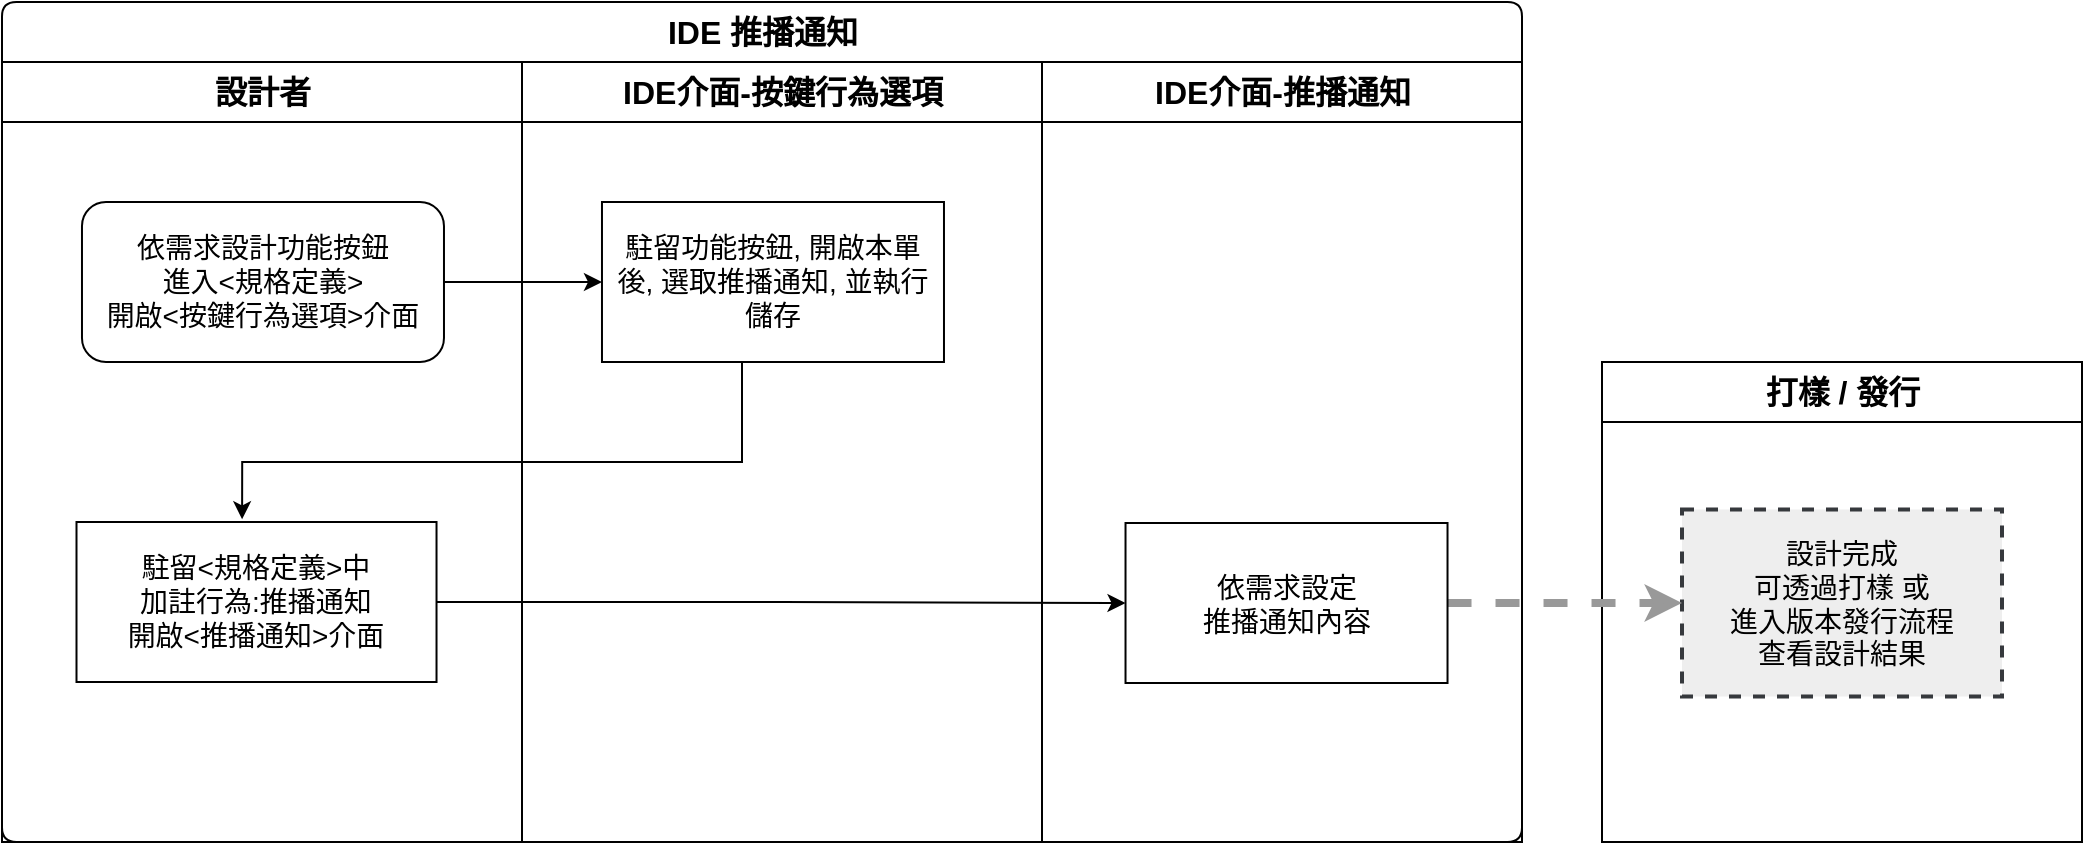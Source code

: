 <mxfile version="13.7.9" type="device"><diagram id="WGpWA8m_qpOHh14umQ6B" name="IDE_MAENotice"><mxGraphModel dx="1086" dy="829" grid="1" gridSize="10" guides="1" tooltips="1" connect="1" arrows="1" fold="1" page="1" pageScale="1" pageWidth="1169" pageHeight="827" math="0" shadow="0"><root><mxCell id="iwIoOslKeqkCm9uor_y8-0"/><mxCell id="iwIoOslKeqkCm9uor_y8-1" parent="iwIoOslKeqkCm9uor_y8-0"/><mxCell id="7kcy4hZjjTYU98nD3gZs-0" value="打樣 / 發行" style="swimlane;html=1;startSize=30;fontSize=16;strokeWidth=1;" parent="iwIoOslKeqkCm9uor_y8-1" vertex="1"><mxGeometry x="840" y="240" width="240" height="240" as="geometry"/></mxCell><mxCell id="7kcy4hZjjTYU98nD3gZs-1" value="設計完成&lt;br&gt;可透過打樣 或&lt;br&gt;進入版本發行流程&lt;br&gt;查看設計結果" style="rounded=0;whiteSpace=wrap;html=1;dashed=1;strokeWidth=2;fontSize=14;fillColor=#eeeeee;strokeColor=#36393d;" parent="7kcy4hZjjTYU98nD3gZs-0" vertex="1"><mxGeometry x="40" y="73.75" width="160" height="93.5" as="geometry"/></mxCell><mxCell id="7kcy4hZjjTYU98nD3gZs-78" style="edgeStyle=orthogonalEdgeStyle;rounded=0;orthogonalLoop=1;jettySize=auto;html=1;entryX=0;entryY=0.5;entryDx=0;entryDy=0;dashed=1;strokeColor=#999999;strokeWidth=4;" parent="iwIoOslKeqkCm9uor_y8-1" source="7kcy4hZjjTYU98nD3gZs-62" target="7kcy4hZjjTYU98nD3gZs-1" edge="1"><mxGeometry relative="1" as="geometry"><mxPoint x="722.5" y="582" as="sourcePoint"/></mxGeometry></mxCell><mxCell id="7kcy4hZjjTYU98nD3gZs-2" value="IDE 推播通知" style="swimlane;html=1;childLayout=stackLayout;resizeParent=1;resizeParentMax=0;strokeWidth=1;fontSize=16;rounded=1;arcSize=8;startSize=30;" parent="iwIoOslKeqkCm9uor_y8-1" vertex="1"><mxGeometry x="40" y="60" width="760" height="420" as="geometry"/></mxCell><mxCell id="7kcy4hZjjTYU98nD3gZs-3" value="設計者" style="swimlane;html=1;startSize=30;fontSize=16;strokeWidth=1;" parent="7kcy4hZjjTYU98nD3gZs-2" vertex="1"><mxGeometry y="30" width="260" height="390" as="geometry"/></mxCell><mxCell id="7kcy4hZjjTYU98nD3gZs-6" value="依需求設計功能按鈕&lt;br&gt;進入&amp;lt;規格定義&amp;gt;&lt;br&gt;開啟&amp;lt;按鍵行為選項&amp;gt;介面" style="rounded=1;whiteSpace=wrap;html=1;strokeWidth=1;fontSize=14;" parent="7kcy4hZjjTYU98nD3gZs-3" vertex="1"><mxGeometry x="39.99" y="70" width="181" height="80" as="geometry"/></mxCell><mxCell id="7kcy4hZjjTYU98nD3gZs-72" value="駐留&amp;lt;規格定義&amp;gt;中&lt;br&gt;加註行為:推播通知&lt;br&gt;開啟&amp;lt;推播通知&amp;gt;介面" style="rounded=0;whiteSpace=wrap;html=1;strokeWidth=1;fontSize=14;aspect=fixed;" parent="7kcy4hZjjTYU98nD3gZs-3" vertex="1"><mxGeometry x="37.25" y="230" width="180.01" height="80" as="geometry"/></mxCell><mxCell id="7kcy4hZjjTYU98nD3gZs-55" value="IDE介面-按鍵行為選項" style="swimlane;html=1;startSize=30;fontSize=16;strokeWidth=1;" parent="7kcy4hZjjTYU98nD3gZs-2" vertex="1"><mxGeometry x="260" y="30" width="260" height="390" as="geometry"/></mxCell><mxCell id="7kcy4hZjjTYU98nD3gZs-58" value="駐留功能按鈕, 開啟本單&lt;br&gt;後, 選取推播通知, 並執行儲存" style="rounded=0;whiteSpace=wrap;html=1;strokeWidth=1;fontSize=14;" parent="7kcy4hZjjTYU98nD3gZs-55" vertex="1"><mxGeometry x="39.99" y="70" width="171" height="80" as="geometry"/></mxCell><mxCell id="7kcy4hZjjTYU98nD3gZs-59" value="IDE介面-推播通知" style="swimlane;html=1;startSize=30;fontSize=16;strokeWidth=1;" parent="7kcy4hZjjTYU98nD3gZs-2" vertex="1"><mxGeometry x="520" y="30" width="240" height="390" as="geometry"/></mxCell><mxCell id="7kcy4hZjjTYU98nD3gZs-62" value="依需求設定&lt;br&gt;推播通知內容" style="rounded=0;whiteSpace=wrap;html=1;strokeWidth=1;fontSize=14;" parent="7kcy4hZjjTYU98nD3gZs-59" vertex="1"><mxGeometry x="41.76" y="230.5" width="161" height="80" as="geometry"/></mxCell><mxCell id="7kcy4hZjjTYU98nD3gZs-73" style="edgeStyle=orthogonalEdgeStyle;rounded=0;orthogonalLoop=1;jettySize=auto;html=1;" parent="7kcy4hZjjTYU98nD3gZs-2" source="7kcy4hZjjTYU98nD3gZs-6" target="7kcy4hZjjTYU98nD3gZs-58" edge="1"><mxGeometry relative="1" as="geometry"/></mxCell><mxCell id="7kcy4hZjjTYU98nD3gZs-74" style="edgeStyle=orthogonalEdgeStyle;rounded=0;orthogonalLoop=1;jettySize=auto;html=1;entryX=0.46;entryY=-0.017;entryDx=0;entryDy=0;entryPerimeter=0;" parent="7kcy4hZjjTYU98nD3gZs-2" source="7kcy4hZjjTYU98nD3gZs-58" target="7kcy4hZjjTYU98nD3gZs-72" edge="1"><mxGeometry relative="1" as="geometry"><Array as="points"><mxPoint x="370" y="230"/><mxPoint x="120" y="230"/></Array></mxGeometry></mxCell><mxCell id="7kcy4hZjjTYU98nD3gZs-75" style="edgeStyle=orthogonalEdgeStyle;rounded=0;orthogonalLoop=1;jettySize=auto;html=1;entryX=0;entryY=0.5;entryDx=0;entryDy=0;" parent="7kcy4hZjjTYU98nD3gZs-2" source="7kcy4hZjjTYU98nD3gZs-72" target="7kcy4hZjjTYU98nD3gZs-62" edge="1"><mxGeometry relative="1" as="geometry"/></mxCell></root></mxGraphModel></diagram></mxfile>